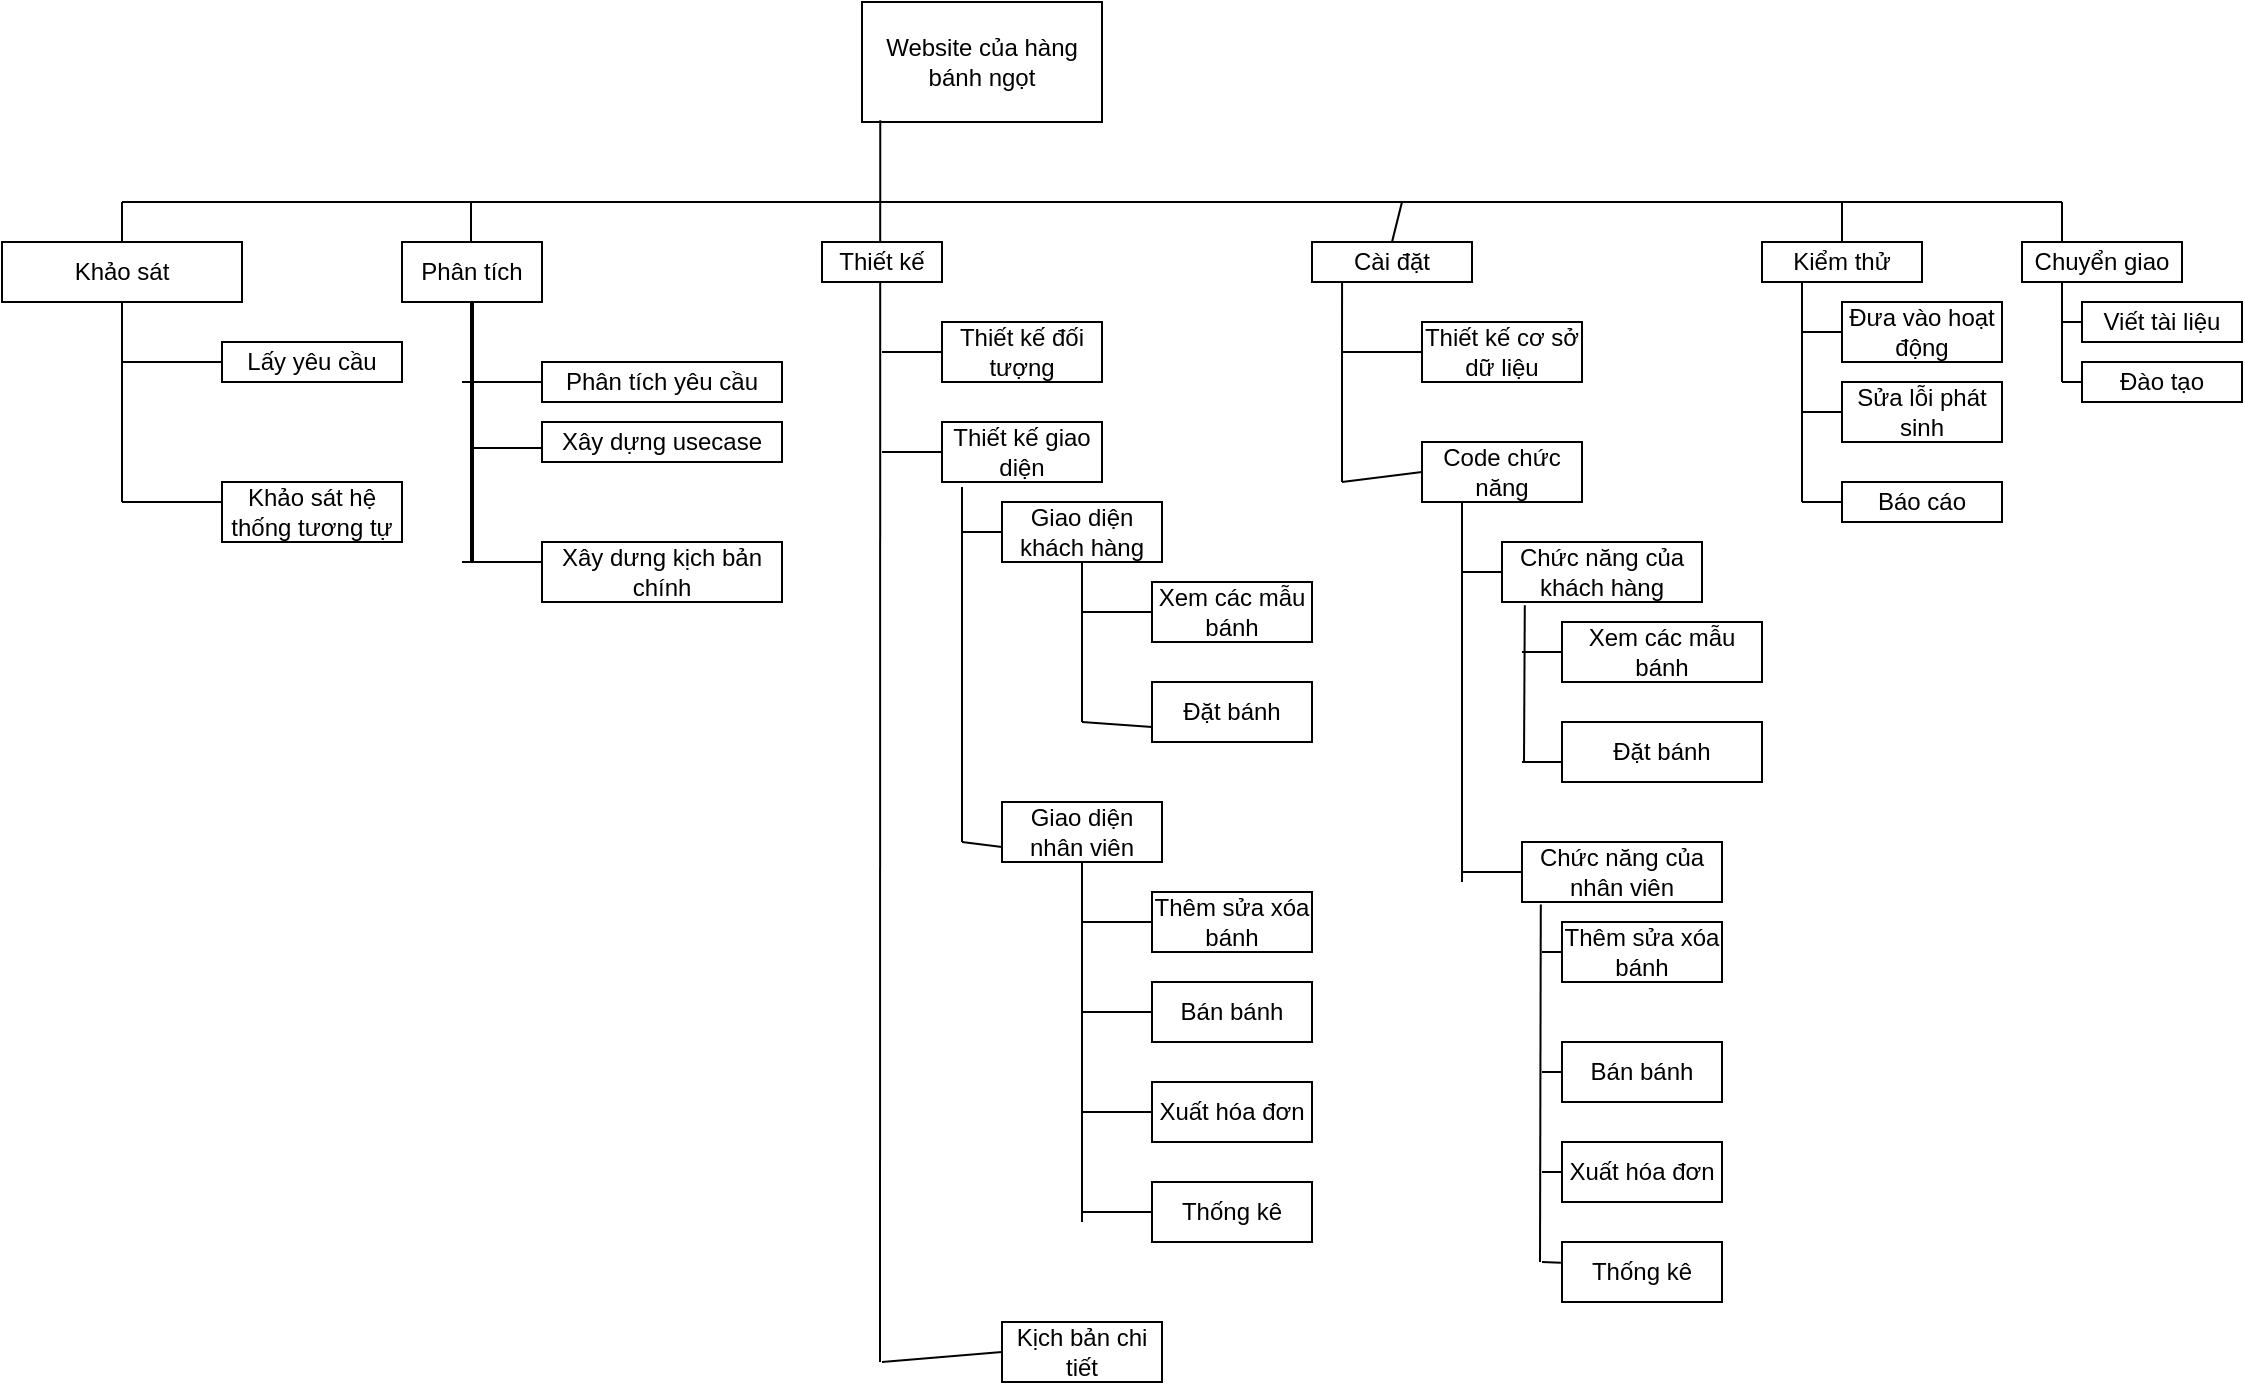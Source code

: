 <mxfile version="15.5.2" type="github">
  <diagram id="GHO5hidwYcpK5avufuQX" name="Page-1">
    <mxGraphModel dx="2881" dy="1123" grid="1" gridSize="10" guides="1" tooltips="1" connect="1" arrows="1" fold="1" page="1" pageScale="1" pageWidth="850" pageHeight="1100" math="0" shadow="0">
      <root>
        <mxCell id="0" />
        <mxCell id="1" parent="0" />
        <UserObject label="Website của hàng bánh ngọt" treeRoot="1" id="bBHXlbinnsft75nnm-fC-1">
          <mxCell style="whiteSpace=wrap;html=1;align=center;treeFolding=1;treeMoving=1;newEdgeStyle={&quot;edgeStyle&quot;:&quot;elbowEdgeStyle&quot;,&quot;startArrow&quot;:&quot;none&quot;,&quot;endArrow&quot;:&quot;none&quot;};" vertex="1" parent="1">
            <mxGeometry x="280" y="90" width="120" height="60" as="geometry" />
          </mxCell>
        </UserObject>
        <mxCell id="bBHXlbinnsft75nnm-fC-5" value="" style="endArrow=none;html=1;rounded=0;" edge="1" parent="1">
          <mxGeometry width="50" height="50" relative="1" as="geometry">
            <mxPoint x="-90" y="190" as="sourcePoint" />
            <mxPoint x="880" y="190" as="targetPoint" />
            <Array as="points">
              <mxPoint x="330" y="190" />
            </Array>
          </mxGeometry>
        </mxCell>
        <mxCell id="bBHXlbinnsft75nnm-fC-6" value="" style="endArrow=none;html=1;rounded=0;" edge="1" parent="1">
          <mxGeometry width="50" height="50" relative="1" as="geometry">
            <mxPoint x="-90" y="210" as="sourcePoint" />
            <mxPoint x="-90" y="190" as="targetPoint" />
          </mxGeometry>
        </mxCell>
        <UserObject label="Khảo sát" treeRoot="1" id="bBHXlbinnsft75nnm-fC-7">
          <mxCell style="whiteSpace=wrap;html=1;align=center;treeFolding=1;treeMoving=1;newEdgeStyle={&quot;edgeStyle&quot;:&quot;elbowEdgeStyle&quot;,&quot;startArrow&quot;:&quot;none&quot;,&quot;endArrow&quot;:&quot;none&quot;};" vertex="1" parent="1">
            <mxGeometry x="-150" y="210" width="120" height="30" as="geometry" />
          </mxCell>
        </UserObject>
        <mxCell id="bBHXlbinnsft75nnm-fC-9" value="" style="endArrow=none;html=1;rounded=0;entryX=0.5;entryY=1;entryDx=0;entryDy=0;" edge="1" parent="1" target="bBHXlbinnsft75nnm-fC-7">
          <mxGeometry width="50" height="50" relative="1" as="geometry">
            <mxPoint x="-90" y="340" as="sourcePoint" />
            <mxPoint x="-50" y="420" as="targetPoint" />
          </mxGeometry>
        </mxCell>
        <mxCell id="bBHXlbinnsft75nnm-fC-10" value="" style="endArrow=none;html=1;rounded=0;" edge="1" parent="1">
          <mxGeometry width="50" height="50" relative="1" as="geometry">
            <mxPoint x="-90" y="270" as="sourcePoint" />
            <mxPoint x="-40" y="270" as="targetPoint" />
            <Array as="points">
              <mxPoint x="-70" y="270" />
            </Array>
          </mxGeometry>
        </mxCell>
        <mxCell id="bBHXlbinnsft75nnm-fC-11" value="" style="endArrow=none;html=1;rounded=0;" edge="1" parent="1">
          <mxGeometry width="50" height="50" relative="1" as="geometry">
            <mxPoint x="-90" y="340" as="sourcePoint" />
            <mxPoint x="-40" y="340" as="targetPoint" />
          </mxGeometry>
        </mxCell>
        <UserObject label="Lấy yêu cầu" treeRoot="1" id="bBHXlbinnsft75nnm-fC-12">
          <mxCell style="whiteSpace=wrap;html=1;align=center;treeFolding=1;treeMoving=1;newEdgeStyle={&quot;edgeStyle&quot;:&quot;elbowEdgeStyle&quot;,&quot;startArrow&quot;:&quot;none&quot;,&quot;endArrow&quot;:&quot;none&quot;};" vertex="1" parent="1">
            <mxGeometry x="-40" y="260" width="90" height="20" as="geometry" />
          </mxCell>
        </UserObject>
        <UserObject label="Khảo sát hệ thống tương tự" treeRoot="1" id="bBHXlbinnsft75nnm-fC-13">
          <mxCell style="whiteSpace=wrap;html=1;align=center;treeFolding=1;treeMoving=1;newEdgeStyle={&quot;edgeStyle&quot;:&quot;elbowEdgeStyle&quot;,&quot;startArrow&quot;:&quot;none&quot;,&quot;endArrow&quot;:&quot;none&quot;};" vertex="1" parent="1">
            <mxGeometry x="-40" y="330" width="90" height="30" as="geometry" />
          </mxCell>
        </UserObject>
        <mxCell id="bBHXlbinnsft75nnm-fC-16" value="" style="endArrow=none;html=1;rounded=0;" edge="1" parent="1">
          <mxGeometry width="50" height="50" relative="1" as="geometry">
            <mxPoint x="84.5" y="210" as="sourcePoint" />
            <mxPoint x="84.5" y="190" as="targetPoint" />
          </mxGeometry>
        </mxCell>
        <UserObject label="Phân tích" treeRoot="1" id="bBHXlbinnsft75nnm-fC-17">
          <mxCell style="whiteSpace=wrap;html=1;align=center;treeFolding=1;treeMoving=1;newEdgeStyle={&quot;edgeStyle&quot;:&quot;elbowEdgeStyle&quot;,&quot;startArrow&quot;:&quot;none&quot;,&quot;endArrow&quot;:&quot;none&quot;};" vertex="1" parent="1">
            <mxGeometry x="50" y="210" width="70" height="30" as="geometry" />
          </mxCell>
        </UserObject>
        <mxCell id="bBHXlbinnsft75nnm-fC-21" value="" style="line;strokeWidth=2;direction=south;html=1;" vertex="1" parent="1">
          <mxGeometry x="80" y="240" width="10" height="130" as="geometry" />
        </mxCell>
        <mxCell id="bBHXlbinnsft75nnm-fC-29" value="" style="endArrow=none;html=1;rounded=0;exitX=0.562;exitY=0.5;exitDx=0;exitDy=0;exitPerimeter=0;" edge="1" parent="1" source="bBHXlbinnsft75nnm-fC-21">
          <mxGeometry width="50" height="50" relative="1" as="geometry">
            <mxPoint x="120" y="350" as="sourcePoint" />
            <mxPoint x="130" y="313" as="targetPoint" />
          </mxGeometry>
        </mxCell>
        <mxCell id="bBHXlbinnsft75nnm-fC-31" value="" style="endArrow=none;html=1;rounded=0;exitX=0.562;exitY=0.5;exitDx=0;exitDy=0;exitPerimeter=0;" edge="1" parent="1">
          <mxGeometry width="50" height="50" relative="1" as="geometry">
            <mxPoint x="80" y="280.06" as="sourcePoint" />
            <mxPoint x="125" y="280" as="targetPoint" />
          </mxGeometry>
        </mxCell>
        <mxCell id="bBHXlbinnsft75nnm-fC-32" value="" style="endArrow=none;html=1;rounded=0;exitX=0.562;exitY=0.5;exitDx=0;exitDy=0;exitPerimeter=0;" edge="1" parent="1">
          <mxGeometry width="50" height="50" relative="1" as="geometry">
            <mxPoint x="80" y="370.06" as="sourcePoint" />
            <mxPoint x="125" y="370" as="targetPoint" />
          </mxGeometry>
        </mxCell>
        <UserObject label="Phân tích yêu cầu" treeRoot="1" id="bBHXlbinnsft75nnm-fC-33">
          <mxCell style="whiteSpace=wrap;html=1;align=center;treeFolding=1;treeMoving=1;newEdgeStyle={&quot;edgeStyle&quot;:&quot;elbowEdgeStyle&quot;,&quot;startArrow&quot;:&quot;none&quot;,&quot;endArrow&quot;:&quot;none&quot;};" vertex="1" parent="1">
            <mxGeometry x="120" y="270" width="120" height="20" as="geometry" />
          </mxCell>
        </UserObject>
        <UserObject label="Xây dựng usecase" treeRoot="1" id="bBHXlbinnsft75nnm-fC-34">
          <mxCell style="whiteSpace=wrap;html=1;align=center;treeFolding=1;treeMoving=1;newEdgeStyle={&quot;edgeStyle&quot;:&quot;elbowEdgeStyle&quot;,&quot;startArrow&quot;:&quot;none&quot;,&quot;endArrow&quot;:&quot;none&quot;};" vertex="1" parent="1">
            <mxGeometry x="120" y="300" width="120" height="20" as="geometry" />
          </mxCell>
        </UserObject>
        <UserObject label="Xây dưng kịch bản chính" treeRoot="1" id="bBHXlbinnsft75nnm-fC-35">
          <mxCell style="whiteSpace=wrap;html=1;align=center;treeFolding=1;treeMoving=1;newEdgeStyle={&quot;edgeStyle&quot;:&quot;elbowEdgeStyle&quot;,&quot;startArrow&quot;:&quot;none&quot;,&quot;endArrow&quot;:&quot;none&quot;};" vertex="1" parent="1">
            <mxGeometry x="120" y="360" width="120" height="30" as="geometry" />
          </mxCell>
        </UserObject>
        <mxCell id="bBHXlbinnsft75nnm-fC-36" value="" style="endArrow=none;html=1;rounded=0;entryX=0.076;entryY=0.986;entryDx=0;entryDy=0;entryPerimeter=0;" edge="1" parent="1" target="bBHXlbinnsft75nnm-fC-1">
          <mxGeometry width="50" height="50" relative="1" as="geometry">
            <mxPoint x="289" y="770" as="sourcePoint" />
            <mxPoint x="330" y="210" as="targetPoint" />
          </mxGeometry>
        </mxCell>
        <UserObject label="Thiết kế" treeRoot="1" id="bBHXlbinnsft75nnm-fC-37">
          <mxCell style="whiteSpace=wrap;html=1;align=center;treeFolding=1;treeMoving=1;newEdgeStyle={&quot;edgeStyle&quot;:&quot;elbowEdgeStyle&quot;,&quot;startArrow&quot;:&quot;none&quot;,&quot;endArrow&quot;:&quot;none&quot;};" vertex="1" collapsed="1" parent="1">
            <mxGeometry x="260" y="210" width="60" height="20" as="geometry" />
          </mxCell>
        </UserObject>
        <UserObject label="Thiết kế đối tượng" treeRoot="1" id="bBHXlbinnsft75nnm-fC-38">
          <mxCell style="whiteSpace=wrap;html=1;align=center;treeFolding=1;treeMoving=1;newEdgeStyle={&quot;edgeStyle&quot;:&quot;elbowEdgeStyle&quot;,&quot;startArrow&quot;:&quot;none&quot;,&quot;endArrow&quot;:&quot;none&quot;};" vertex="1" collapsed="1" parent="1">
            <mxGeometry x="320" y="250" width="80" height="30" as="geometry" />
          </mxCell>
        </UserObject>
        <mxCell id="bBHXlbinnsft75nnm-fC-40" value="" style="endArrow=none;html=1;rounded=0;entryX=0;entryY=0.5;entryDx=0;entryDy=0;" edge="1" parent="1" target="bBHXlbinnsft75nnm-fC-38">
          <mxGeometry width="50" height="50" relative="1" as="geometry">
            <mxPoint x="290" y="265" as="sourcePoint" />
            <mxPoint x="290" y="250" as="targetPoint" />
          </mxGeometry>
        </mxCell>
        <UserObject label="Thiết kế giao diện" treeRoot="1" id="bBHXlbinnsft75nnm-fC-41">
          <mxCell style="whiteSpace=wrap;html=1;align=center;treeFolding=1;treeMoving=1;newEdgeStyle={&quot;edgeStyle&quot;:&quot;elbowEdgeStyle&quot;,&quot;startArrow&quot;:&quot;none&quot;,&quot;endArrow&quot;:&quot;none&quot;};" vertex="1" collapsed="1" parent="1">
            <mxGeometry x="320" y="300" width="80" height="30" as="geometry" />
          </mxCell>
        </UserObject>
        <mxCell id="bBHXlbinnsft75nnm-fC-42" value="" style="endArrow=none;html=1;rounded=0;entryX=0;entryY=0.5;entryDx=0;entryDy=0;" edge="1" parent="1" target="bBHXlbinnsft75nnm-fC-41">
          <mxGeometry width="50" height="50" relative="1" as="geometry">
            <mxPoint x="290" y="315" as="sourcePoint" />
            <mxPoint x="330" y="275" as="targetPoint" />
            <Array as="points" />
          </mxGeometry>
        </mxCell>
        <mxCell id="bBHXlbinnsft75nnm-fC-43" value="" style="endArrow=none;html=1;rounded=0;entryX=0.125;entryY=1.083;entryDx=0;entryDy=0;entryPerimeter=0;" edge="1" parent="1" target="bBHXlbinnsft75nnm-fC-41">
          <mxGeometry width="50" height="50" relative="1" as="geometry">
            <mxPoint x="330" y="510" as="sourcePoint" />
            <mxPoint x="380" y="350" as="targetPoint" />
          </mxGeometry>
        </mxCell>
        <UserObject label="Giao diện khách hàng" treeRoot="1" id="bBHXlbinnsft75nnm-fC-44">
          <mxCell style="whiteSpace=wrap;html=1;align=center;treeFolding=1;treeMoving=1;newEdgeStyle={&quot;edgeStyle&quot;:&quot;elbowEdgeStyle&quot;,&quot;startArrow&quot;:&quot;none&quot;,&quot;endArrow&quot;:&quot;none&quot;};" vertex="1" collapsed="1" parent="1">
            <mxGeometry x="350" y="340" width="80" height="30" as="geometry" />
          </mxCell>
        </UserObject>
        <UserObject label="Giao diện nhân viên" treeRoot="1" id="bBHXlbinnsft75nnm-fC-45">
          <mxCell style="whiteSpace=wrap;html=1;align=center;treeFolding=1;treeMoving=1;newEdgeStyle={&quot;edgeStyle&quot;:&quot;elbowEdgeStyle&quot;,&quot;startArrow&quot;:&quot;none&quot;,&quot;endArrow&quot;:&quot;none&quot;};" vertex="1" collapsed="1" parent="1">
            <mxGeometry x="350" y="490" width="80" height="30" as="geometry" />
          </mxCell>
        </UserObject>
        <mxCell id="bBHXlbinnsft75nnm-fC-46" value="" style="endArrow=none;html=1;rounded=0;entryX=0.5;entryY=1;entryDx=0;entryDy=0;" edge="1" parent="1" target="bBHXlbinnsft75nnm-fC-44">
          <mxGeometry width="50" height="50" relative="1" as="geometry">
            <mxPoint x="390" y="450" as="sourcePoint" />
            <mxPoint x="440" y="410" as="targetPoint" />
          </mxGeometry>
        </mxCell>
        <UserObject label="Đặt bánh" treeRoot="1" id="bBHXlbinnsft75nnm-fC-47">
          <mxCell style="whiteSpace=wrap;html=1;align=center;treeFolding=1;treeMoving=1;newEdgeStyle={&quot;edgeStyle&quot;:&quot;elbowEdgeStyle&quot;,&quot;startArrow&quot;:&quot;none&quot;,&quot;endArrow&quot;:&quot;none&quot;};" vertex="1" collapsed="1" parent="1">
            <mxGeometry x="425" y="430" width="80" height="30" as="geometry" />
          </mxCell>
        </UserObject>
        <UserObject label="Xem các mẫu bánh" treeRoot="1" id="bBHXlbinnsft75nnm-fC-48">
          <mxCell style="whiteSpace=wrap;html=1;align=center;treeFolding=1;treeMoving=1;newEdgeStyle={&quot;edgeStyle&quot;:&quot;elbowEdgeStyle&quot;,&quot;startArrow&quot;:&quot;none&quot;,&quot;endArrow&quot;:&quot;none&quot;};" vertex="1" collapsed="1" parent="1">
            <mxGeometry x="425" y="380" width="80" height="30" as="geometry" />
          </mxCell>
        </UserObject>
        <mxCell id="bBHXlbinnsft75nnm-fC-49" value="" style="endArrow=none;html=1;rounded=0;entryX=0;entryY=0.5;entryDx=0;entryDy=0;" edge="1" parent="1" target="bBHXlbinnsft75nnm-fC-44">
          <mxGeometry width="50" height="50" relative="1" as="geometry">
            <mxPoint x="330" y="355" as="sourcePoint" />
            <mxPoint x="320" y="340" as="targetPoint" />
          </mxGeometry>
        </mxCell>
        <mxCell id="bBHXlbinnsft75nnm-fC-50" value="" style="endArrow=none;html=1;rounded=0;entryX=0;entryY=0.5;entryDx=0;entryDy=0;" edge="1" parent="1" target="bBHXlbinnsft75nnm-fC-48">
          <mxGeometry width="50" height="50" relative="1" as="geometry">
            <mxPoint x="390" y="395" as="sourcePoint" />
            <mxPoint x="340" y="400" as="targetPoint" />
          </mxGeometry>
        </mxCell>
        <mxCell id="bBHXlbinnsft75nnm-fC-51" value="" style="endArrow=none;html=1;rounded=0;entryX=0;entryY=0.75;entryDx=0;entryDy=0;" edge="1" parent="1" target="bBHXlbinnsft75nnm-fC-47">
          <mxGeometry width="50" height="50" relative="1" as="geometry">
            <mxPoint x="390" y="450" as="sourcePoint" />
            <mxPoint x="420" y="450" as="targetPoint" />
          </mxGeometry>
        </mxCell>
        <mxCell id="bBHXlbinnsft75nnm-fC-52" value="" style="endArrow=none;html=1;rounded=0;entryX=0;entryY=0.75;entryDx=0;entryDy=0;" edge="1" parent="1" target="bBHXlbinnsft75nnm-fC-45">
          <mxGeometry width="50" height="50" relative="1" as="geometry">
            <mxPoint x="330" y="510" as="sourcePoint" />
            <mxPoint x="360" y="365" as="targetPoint" />
          </mxGeometry>
        </mxCell>
        <mxCell id="bBHXlbinnsft75nnm-fC-53" value="" style="endArrow=none;html=1;rounded=0;entryX=0.5;entryY=1;entryDx=0;entryDy=0;" edge="1" parent="1" target="bBHXlbinnsft75nnm-fC-45">
          <mxGeometry width="50" height="50" relative="1" as="geometry">
            <mxPoint x="390" y="700" as="sourcePoint" />
            <mxPoint x="440" y="560" as="targetPoint" />
          </mxGeometry>
        </mxCell>
        <UserObject label="Thêm sửa xóa bánh" treeRoot="1" id="bBHXlbinnsft75nnm-fC-54">
          <mxCell style="whiteSpace=wrap;html=1;align=center;treeFolding=1;treeMoving=1;newEdgeStyle={&quot;edgeStyle&quot;:&quot;elbowEdgeStyle&quot;,&quot;startArrow&quot;:&quot;none&quot;,&quot;endArrow&quot;:&quot;none&quot;};" vertex="1" collapsed="1" parent="1">
            <mxGeometry x="425" y="535" width="80" height="30" as="geometry" />
          </mxCell>
        </UserObject>
        <UserObject label="Bán bánh" treeRoot="1" id="bBHXlbinnsft75nnm-fC-55">
          <mxCell style="whiteSpace=wrap;html=1;align=center;treeFolding=1;treeMoving=1;newEdgeStyle={&quot;edgeStyle&quot;:&quot;elbowEdgeStyle&quot;,&quot;startArrow&quot;:&quot;none&quot;,&quot;endArrow&quot;:&quot;none&quot;};" vertex="1" collapsed="1" parent="1">
            <mxGeometry x="425" y="580" width="80" height="30" as="geometry" />
          </mxCell>
        </UserObject>
        <UserObject label="Xuất hóa đơn" treeRoot="1" id="bBHXlbinnsft75nnm-fC-56">
          <mxCell style="whiteSpace=wrap;html=1;align=center;treeFolding=1;treeMoving=1;newEdgeStyle={&quot;edgeStyle&quot;:&quot;elbowEdgeStyle&quot;,&quot;startArrow&quot;:&quot;none&quot;,&quot;endArrow&quot;:&quot;none&quot;};" vertex="1" collapsed="1" parent="1">
            <mxGeometry x="425" y="630" width="80" height="30" as="geometry" />
          </mxCell>
        </UserObject>
        <UserObject label="Thống kê" treeRoot="1" id="bBHXlbinnsft75nnm-fC-57">
          <mxCell style="whiteSpace=wrap;html=1;align=center;treeFolding=1;treeMoving=1;newEdgeStyle={&quot;edgeStyle&quot;:&quot;elbowEdgeStyle&quot;,&quot;startArrow&quot;:&quot;none&quot;,&quot;endArrow&quot;:&quot;none&quot;};" vertex="1" collapsed="1" parent="1">
            <mxGeometry x="425" y="680" width="80" height="30" as="geometry" />
          </mxCell>
        </UserObject>
        <mxCell id="bBHXlbinnsft75nnm-fC-58" value="" style="endArrow=none;html=1;rounded=0;entryX=0;entryY=0.5;entryDx=0;entryDy=0;" edge="1" parent="1" target="bBHXlbinnsft75nnm-fC-54">
          <mxGeometry width="50" height="50" relative="1" as="geometry">
            <mxPoint x="390" y="550" as="sourcePoint" />
            <mxPoint x="330" y="540" as="targetPoint" />
          </mxGeometry>
        </mxCell>
        <mxCell id="bBHXlbinnsft75nnm-fC-59" value="" style="endArrow=none;html=1;rounded=0;entryX=0;entryY=0.5;entryDx=0;entryDy=0;" edge="1" parent="1" target="bBHXlbinnsft75nnm-fC-55">
          <mxGeometry width="50" height="50" relative="1" as="geometry">
            <mxPoint x="390" y="595" as="sourcePoint" />
            <mxPoint x="435" y="560" as="targetPoint" />
          </mxGeometry>
        </mxCell>
        <mxCell id="bBHXlbinnsft75nnm-fC-60" value="" style="endArrow=none;html=1;rounded=0;entryX=0;entryY=0.5;entryDx=0;entryDy=0;" edge="1" parent="1" target="bBHXlbinnsft75nnm-fC-56">
          <mxGeometry width="50" height="50" relative="1" as="geometry">
            <mxPoint x="390" y="645" as="sourcePoint" />
            <mxPoint x="435" y="605" as="targetPoint" />
          </mxGeometry>
        </mxCell>
        <mxCell id="bBHXlbinnsft75nnm-fC-61" value="" style="endArrow=none;html=1;rounded=0;entryX=0;entryY=0.5;entryDx=0;entryDy=0;" edge="1" parent="1" target="bBHXlbinnsft75nnm-fC-57">
          <mxGeometry width="50" height="50" relative="1" as="geometry">
            <mxPoint x="390" y="695" as="sourcePoint" />
            <mxPoint x="435" y="655" as="targetPoint" />
          </mxGeometry>
        </mxCell>
        <UserObject label="Kịch bản chi tiết" treeRoot="1" id="bBHXlbinnsft75nnm-fC-62">
          <mxCell style="whiteSpace=wrap;html=1;align=center;treeFolding=1;treeMoving=1;newEdgeStyle={&quot;edgeStyle&quot;:&quot;elbowEdgeStyle&quot;,&quot;startArrow&quot;:&quot;none&quot;,&quot;endArrow&quot;:&quot;none&quot;};" vertex="1" collapsed="1" parent="1">
            <mxGeometry x="350" y="750" width="80" height="30" as="geometry" />
          </mxCell>
        </UserObject>
        <mxCell id="bBHXlbinnsft75nnm-fC-63" value="" style="endArrow=none;html=1;rounded=0;entryX=0;entryY=0.5;entryDx=0;entryDy=0;" edge="1" parent="1" target="bBHXlbinnsft75nnm-fC-62">
          <mxGeometry width="50" height="50" relative="1" as="geometry">
            <mxPoint x="290" y="770" as="sourcePoint" />
            <mxPoint x="230" y="760" as="targetPoint" />
          </mxGeometry>
        </mxCell>
        <UserObject label="Cài đặt" treeRoot="1" id="bBHXlbinnsft75nnm-fC-64">
          <mxCell style="whiteSpace=wrap;html=1;align=center;treeFolding=1;treeMoving=1;newEdgeStyle={&quot;edgeStyle&quot;:&quot;elbowEdgeStyle&quot;,&quot;startArrow&quot;:&quot;none&quot;,&quot;endArrow&quot;:&quot;none&quot;};" vertex="1" collapsed="1" parent="1">
            <mxGeometry x="505" y="210" width="80" height="20" as="geometry" />
          </mxCell>
        </UserObject>
        <mxCell id="bBHXlbinnsft75nnm-fC-65" value="" style="endArrow=none;html=1;rounded=0;exitX=0.5;exitY=0;exitDx=0;exitDy=0;" edge="1" parent="1" source="bBHXlbinnsft75nnm-fC-64">
          <mxGeometry width="50" height="50" relative="1" as="geometry">
            <mxPoint x="490" y="350" as="sourcePoint" />
            <mxPoint x="550" y="190" as="targetPoint" />
          </mxGeometry>
        </mxCell>
        <UserObject label="Thiết kế cơ sở dữ liệu" treeRoot="1" id="bBHXlbinnsft75nnm-fC-66">
          <mxCell style="whiteSpace=wrap;html=1;align=center;treeFolding=1;treeMoving=1;newEdgeStyle={&quot;edgeStyle&quot;:&quot;elbowEdgeStyle&quot;,&quot;startArrow&quot;:&quot;none&quot;,&quot;endArrow&quot;:&quot;none&quot;};" vertex="1" collapsed="1" parent="1">
            <mxGeometry x="560" y="250" width="80" height="30" as="geometry" />
          </mxCell>
        </UserObject>
        <UserObject label="Code chức năng" treeRoot="1" id="bBHXlbinnsft75nnm-fC-67">
          <mxCell style="whiteSpace=wrap;html=1;align=center;treeFolding=1;treeMoving=1;newEdgeStyle={&quot;edgeStyle&quot;:&quot;elbowEdgeStyle&quot;,&quot;startArrow&quot;:&quot;none&quot;,&quot;endArrow&quot;:&quot;none&quot;};" vertex="1" collapsed="1" parent="1">
            <mxGeometry x="560" y="310" width="80" height="30" as="geometry" />
          </mxCell>
        </UserObject>
        <mxCell id="bBHXlbinnsft75nnm-fC-68" value="" style="endArrow=none;html=1;rounded=0;entryX=0.188;entryY=1;entryDx=0;entryDy=0;entryPerimeter=0;" edge="1" parent="1" target="bBHXlbinnsft75nnm-fC-64">
          <mxGeometry width="50" height="50" relative="1" as="geometry">
            <mxPoint x="520" y="330" as="sourcePoint" />
            <mxPoint x="540" y="280" as="targetPoint" />
            <Array as="points">
              <mxPoint x="520" y="260" />
            </Array>
          </mxGeometry>
        </mxCell>
        <mxCell id="bBHXlbinnsft75nnm-fC-69" value="" style="endArrow=none;html=1;rounded=0;entryX=0;entryY=0.5;entryDx=0;entryDy=0;" edge="1" parent="1" target="bBHXlbinnsft75nnm-fC-66">
          <mxGeometry width="50" height="50" relative="1" as="geometry">
            <mxPoint x="520" y="265" as="sourcePoint" />
            <mxPoint x="530" y="250" as="targetPoint" />
          </mxGeometry>
        </mxCell>
        <mxCell id="bBHXlbinnsft75nnm-fC-70" value="" style="endArrow=none;html=1;rounded=0;entryX=0;entryY=0.5;entryDx=0;entryDy=0;" edge="1" parent="1" target="bBHXlbinnsft75nnm-fC-67">
          <mxGeometry width="50" height="50" relative="1" as="geometry">
            <mxPoint x="520" y="330" as="sourcePoint" />
            <mxPoint x="530" y="310" as="targetPoint" />
          </mxGeometry>
        </mxCell>
        <UserObject label="Chức năng của khách hàng" treeRoot="1" id="bBHXlbinnsft75nnm-fC-71">
          <mxCell style="whiteSpace=wrap;html=1;align=center;treeFolding=1;treeMoving=1;newEdgeStyle={&quot;edgeStyle&quot;:&quot;elbowEdgeStyle&quot;,&quot;startArrow&quot;:&quot;none&quot;,&quot;endArrow&quot;:&quot;none&quot;};" vertex="1" collapsed="1" parent="1">
            <mxGeometry x="600" y="360" width="100" height="30" as="geometry" />
          </mxCell>
        </UserObject>
        <UserObject label="Xem các mẫu bánh" treeRoot="1" id="bBHXlbinnsft75nnm-fC-72">
          <mxCell style="whiteSpace=wrap;html=1;align=center;treeFolding=1;treeMoving=1;newEdgeStyle={&quot;edgeStyle&quot;:&quot;elbowEdgeStyle&quot;,&quot;startArrow&quot;:&quot;none&quot;,&quot;endArrow&quot;:&quot;none&quot;};" vertex="1" collapsed="1" parent="1">
            <mxGeometry x="630" y="400" width="100" height="30" as="geometry" />
          </mxCell>
        </UserObject>
        <UserObject label="Đặt bánh" treeRoot="1" id="bBHXlbinnsft75nnm-fC-73">
          <mxCell style="whiteSpace=wrap;html=1;align=center;treeFolding=1;treeMoving=1;newEdgeStyle={&quot;edgeStyle&quot;:&quot;elbowEdgeStyle&quot;,&quot;startArrow&quot;:&quot;none&quot;,&quot;endArrow&quot;:&quot;none&quot;};" vertex="1" collapsed="1" parent="1">
            <mxGeometry x="630" y="450" width="100" height="30" as="geometry" />
          </mxCell>
        </UserObject>
        <UserObject label="Chức năng của nhân viên" treeRoot="1" id="bBHXlbinnsft75nnm-fC-74">
          <mxCell style="whiteSpace=wrap;html=1;align=center;treeFolding=1;treeMoving=1;newEdgeStyle={&quot;edgeStyle&quot;:&quot;elbowEdgeStyle&quot;,&quot;startArrow&quot;:&quot;none&quot;,&quot;endArrow&quot;:&quot;none&quot;};" vertex="1" collapsed="1" parent="1">
            <mxGeometry x="610" y="510" width="100" height="30" as="geometry" />
          </mxCell>
        </UserObject>
        <UserObject label="Thêm sửa xóa bánh" treeRoot="1" id="bBHXlbinnsft75nnm-fC-75">
          <mxCell style="whiteSpace=wrap;html=1;align=center;treeFolding=1;treeMoving=1;newEdgeStyle={&quot;edgeStyle&quot;:&quot;elbowEdgeStyle&quot;,&quot;startArrow&quot;:&quot;none&quot;,&quot;endArrow&quot;:&quot;none&quot;};" vertex="1" collapsed="1" parent="1">
            <mxGeometry x="630" y="550" width="80" height="30" as="geometry" />
          </mxCell>
        </UserObject>
        <UserObject label="Bán bánh" treeRoot="1" id="bBHXlbinnsft75nnm-fC-76">
          <mxCell style="whiteSpace=wrap;html=1;align=center;treeFolding=1;treeMoving=1;newEdgeStyle={&quot;edgeStyle&quot;:&quot;elbowEdgeStyle&quot;,&quot;startArrow&quot;:&quot;none&quot;,&quot;endArrow&quot;:&quot;none&quot;};" vertex="1" collapsed="1" parent="1">
            <mxGeometry x="630" y="610" width="80" height="30" as="geometry" />
          </mxCell>
        </UserObject>
        <UserObject label="Xuất hóa đơn" treeRoot="1" id="bBHXlbinnsft75nnm-fC-77">
          <mxCell style="whiteSpace=wrap;html=1;align=center;treeFolding=1;treeMoving=1;newEdgeStyle={&quot;edgeStyle&quot;:&quot;elbowEdgeStyle&quot;,&quot;startArrow&quot;:&quot;none&quot;,&quot;endArrow&quot;:&quot;none&quot;};" vertex="1" collapsed="1" parent="1">
            <mxGeometry x="630" y="660" width="80" height="30" as="geometry" />
          </mxCell>
        </UserObject>
        <UserObject label="Thống kê" treeRoot="1" id="bBHXlbinnsft75nnm-fC-78">
          <mxCell style="whiteSpace=wrap;html=1;align=center;treeFolding=1;treeMoving=1;newEdgeStyle={&quot;edgeStyle&quot;:&quot;elbowEdgeStyle&quot;,&quot;startArrow&quot;:&quot;none&quot;,&quot;endArrow&quot;:&quot;none&quot;};" vertex="1" collapsed="1" parent="1">
            <mxGeometry x="630" y="710" width="80" height="30" as="geometry" />
          </mxCell>
        </UserObject>
        <mxCell id="bBHXlbinnsft75nnm-fC-79" value="" style="endArrow=none;html=1;rounded=0;entryX=0.25;entryY=1;entryDx=0;entryDy=0;" edge="1" parent="1" target="bBHXlbinnsft75nnm-fC-67">
          <mxGeometry width="50" height="50" relative="1" as="geometry">
            <mxPoint x="580" y="530" as="sourcePoint" />
            <mxPoint x="610" y="400" as="targetPoint" />
          </mxGeometry>
        </mxCell>
        <mxCell id="bBHXlbinnsft75nnm-fC-80" value="" style="endArrow=none;html=1;rounded=0;entryX=0;entryY=0.5;entryDx=0;entryDy=0;" edge="1" parent="1" target="bBHXlbinnsft75nnm-fC-71">
          <mxGeometry width="50" height="50" relative="1" as="geometry">
            <mxPoint x="580" y="375" as="sourcePoint" />
            <mxPoint x="590" y="360" as="targetPoint" />
          </mxGeometry>
        </mxCell>
        <mxCell id="bBHXlbinnsft75nnm-fC-81" value="" style="endArrow=none;html=1;rounded=0;entryX=0.114;entryY=1.053;entryDx=0;entryDy=0;entryPerimeter=0;" edge="1" parent="1" target="bBHXlbinnsft75nnm-fC-71">
          <mxGeometry width="50" height="50" relative="1" as="geometry">
            <mxPoint x="611" y="470" as="sourcePoint" />
            <mxPoint x="640" y="410" as="targetPoint" />
          </mxGeometry>
        </mxCell>
        <mxCell id="bBHXlbinnsft75nnm-fC-82" value="" style="endArrow=none;html=1;rounded=0;entryX=0;entryY=0.5;entryDx=0;entryDy=0;" edge="1" parent="1" target="bBHXlbinnsft75nnm-fC-72">
          <mxGeometry width="50" height="50" relative="1" as="geometry">
            <mxPoint x="610" y="415" as="sourcePoint" />
            <mxPoint x="610" y="420" as="targetPoint" />
          </mxGeometry>
        </mxCell>
        <mxCell id="bBHXlbinnsft75nnm-fC-83" value="" style="endArrow=none;html=1;rounded=0;entryX=0;entryY=0.667;entryDx=0;entryDy=0;entryPerimeter=0;" edge="1" parent="1" target="bBHXlbinnsft75nnm-fC-73">
          <mxGeometry width="50" height="50" relative="1" as="geometry">
            <mxPoint x="610" y="470" as="sourcePoint" />
            <mxPoint x="610" y="460" as="targetPoint" />
          </mxGeometry>
        </mxCell>
        <mxCell id="bBHXlbinnsft75nnm-fC-84" value="" style="endArrow=none;html=1;rounded=0;entryX=0;entryY=0.5;entryDx=0;entryDy=0;" edge="1" parent="1" target="bBHXlbinnsft75nnm-fC-74">
          <mxGeometry width="50" height="50" relative="1" as="geometry">
            <mxPoint x="580" y="525" as="sourcePoint" />
            <mxPoint x="580" y="500" as="targetPoint" />
          </mxGeometry>
        </mxCell>
        <mxCell id="bBHXlbinnsft75nnm-fC-85" value="" style="endArrow=none;html=1;rounded=0;entryX=0.094;entryY=1.04;entryDx=0;entryDy=0;entryPerimeter=0;" edge="1" parent="1" target="bBHXlbinnsft75nnm-fC-74">
          <mxGeometry width="50" height="50" relative="1" as="geometry">
            <mxPoint x="619" y="720" as="sourcePoint" />
            <mxPoint x="640" y="580" as="targetPoint" />
          </mxGeometry>
        </mxCell>
        <mxCell id="bBHXlbinnsft75nnm-fC-86" value="" style="endArrow=none;html=1;rounded=0;entryX=0;entryY=0.5;entryDx=0;entryDy=0;" edge="1" parent="1" target="bBHXlbinnsft75nnm-fC-75">
          <mxGeometry width="50" height="50" relative="1" as="geometry">
            <mxPoint x="620" y="565" as="sourcePoint" />
            <mxPoint x="590" y="550" as="targetPoint" />
          </mxGeometry>
        </mxCell>
        <mxCell id="bBHXlbinnsft75nnm-fC-87" value="" style="endArrow=none;html=1;rounded=0;entryX=0;entryY=0.5;entryDx=0;entryDy=0;" edge="1" parent="1" target="bBHXlbinnsft75nnm-fC-76">
          <mxGeometry width="50" height="50" relative="1" as="geometry">
            <mxPoint x="620" y="625" as="sourcePoint" />
            <mxPoint x="610" y="620" as="targetPoint" />
          </mxGeometry>
        </mxCell>
        <mxCell id="bBHXlbinnsft75nnm-fC-88" value="" style="endArrow=none;html=1;rounded=0;entryX=0;entryY=0.5;entryDx=0;entryDy=0;" edge="1" parent="1" target="bBHXlbinnsft75nnm-fC-77">
          <mxGeometry width="50" height="50" relative="1" as="geometry">
            <mxPoint x="620" y="675" as="sourcePoint" />
            <mxPoint x="600" y="660" as="targetPoint" />
          </mxGeometry>
        </mxCell>
        <mxCell id="bBHXlbinnsft75nnm-fC-89" value="" style="endArrow=none;html=1;rounded=0;entryX=-0.007;entryY=0.347;entryDx=0;entryDy=0;entryPerimeter=0;" edge="1" parent="1" target="bBHXlbinnsft75nnm-fC-78">
          <mxGeometry width="50" height="50" relative="1" as="geometry">
            <mxPoint x="620" y="720" as="sourcePoint" />
            <mxPoint x="620" y="720" as="targetPoint" />
          </mxGeometry>
        </mxCell>
        <UserObject label="Kiểm thử" treeRoot="1" id="bBHXlbinnsft75nnm-fC-90">
          <mxCell style="whiteSpace=wrap;html=1;align=center;treeFolding=1;treeMoving=1;newEdgeStyle={&quot;edgeStyle&quot;:&quot;elbowEdgeStyle&quot;,&quot;startArrow&quot;:&quot;none&quot;,&quot;endArrow&quot;:&quot;none&quot;};" vertex="1" collapsed="1" parent="1">
            <mxGeometry x="730" y="210" width="80" height="20" as="geometry" />
          </mxCell>
        </UserObject>
        <UserObject label="Đưa vào hoạt động" treeRoot="1" id="bBHXlbinnsft75nnm-fC-91">
          <mxCell style="whiteSpace=wrap;html=1;align=center;treeFolding=1;treeMoving=1;newEdgeStyle={&quot;edgeStyle&quot;:&quot;elbowEdgeStyle&quot;,&quot;startArrow&quot;:&quot;none&quot;,&quot;endArrow&quot;:&quot;none&quot;};" vertex="1" collapsed="1" parent="1">
            <mxGeometry x="770" y="240" width="80" height="30" as="geometry" />
          </mxCell>
        </UserObject>
        <UserObject label="Sửa lỗi phát sinh" treeRoot="1" id="bBHXlbinnsft75nnm-fC-92">
          <mxCell style="whiteSpace=wrap;html=1;align=center;treeFolding=1;treeMoving=1;newEdgeStyle={&quot;edgeStyle&quot;:&quot;elbowEdgeStyle&quot;,&quot;startArrow&quot;:&quot;none&quot;,&quot;endArrow&quot;:&quot;none&quot;};" vertex="1" collapsed="1" parent="1">
            <mxGeometry x="770" y="280" width="80" height="30" as="geometry" />
          </mxCell>
        </UserObject>
        <UserObject label="Báo cáo" treeRoot="1" id="bBHXlbinnsft75nnm-fC-93">
          <mxCell style="whiteSpace=wrap;html=1;align=center;treeFolding=1;treeMoving=1;newEdgeStyle={&quot;edgeStyle&quot;:&quot;elbowEdgeStyle&quot;,&quot;startArrow&quot;:&quot;none&quot;,&quot;endArrow&quot;:&quot;none&quot;};" vertex="1" collapsed="1" parent="1">
            <mxGeometry x="770" y="330" width="80" height="20" as="geometry" />
          </mxCell>
        </UserObject>
        <mxCell id="bBHXlbinnsft75nnm-fC-95" value="" style="endArrow=none;html=1;rounded=0;exitX=0.5;exitY=0;exitDx=0;exitDy=0;" edge="1" parent="1" source="bBHXlbinnsft75nnm-fC-90">
          <mxGeometry width="50" height="50" relative="1" as="geometry">
            <mxPoint x="710" y="260" as="sourcePoint" />
            <mxPoint x="770" y="190" as="targetPoint" />
          </mxGeometry>
        </mxCell>
        <mxCell id="bBHXlbinnsft75nnm-fC-96" value="" style="endArrow=none;html=1;rounded=0;entryX=0.25;entryY=1;entryDx=0;entryDy=0;" edge="1" parent="1" target="bBHXlbinnsft75nnm-fC-90">
          <mxGeometry width="50" height="50" relative="1" as="geometry">
            <mxPoint x="750" y="340" as="sourcePoint" />
            <mxPoint x="780" y="260" as="targetPoint" />
          </mxGeometry>
        </mxCell>
        <mxCell id="bBHXlbinnsft75nnm-fC-97" value="" style="endArrow=none;html=1;rounded=0;entryX=0;entryY=0.5;entryDx=0;entryDy=0;" edge="1" parent="1" target="bBHXlbinnsft75nnm-fC-91">
          <mxGeometry width="50" height="50" relative="1" as="geometry">
            <mxPoint x="750" y="255" as="sourcePoint" />
            <mxPoint x="760" y="250" as="targetPoint" />
          </mxGeometry>
        </mxCell>
        <mxCell id="bBHXlbinnsft75nnm-fC-98" value="" style="endArrow=none;html=1;rounded=0;entryX=0;entryY=0.5;entryDx=0;entryDy=0;" edge="1" parent="1" target="bBHXlbinnsft75nnm-fC-92">
          <mxGeometry width="50" height="50" relative="1" as="geometry">
            <mxPoint x="750" y="295" as="sourcePoint" />
            <mxPoint x="750" y="280" as="targetPoint" />
          </mxGeometry>
        </mxCell>
        <mxCell id="bBHXlbinnsft75nnm-fC-100" value="" style="endArrow=none;html=1;rounded=0;entryX=0;entryY=0.5;entryDx=0;entryDy=0;" edge="1" parent="1" target="bBHXlbinnsft75nnm-fC-93">
          <mxGeometry width="50" height="50" relative="1" as="geometry">
            <mxPoint x="750" y="340" as="sourcePoint" />
            <mxPoint x="750" y="320" as="targetPoint" />
          </mxGeometry>
        </mxCell>
        <UserObject label="Chuyển giao" treeRoot="1" id="bBHXlbinnsft75nnm-fC-101">
          <mxCell style="whiteSpace=wrap;html=1;align=center;treeFolding=1;treeMoving=1;newEdgeStyle={&quot;edgeStyle&quot;:&quot;elbowEdgeStyle&quot;,&quot;startArrow&quot;:&quot;none&quot;,&quot;endArrow&quot;:&quot;none&quot;};" vertex="1" collapsed="1" parent="1">
            <mxGeometry x="860" y="210" width="80" height="20" as="geometry" />
          </mxCell>
        </UserObject>
        <mxCell id="bBHXlbinnsft75nnm-fC-102" value="" style="endArrow=none;html=1;rounded=0;exitX=0.25;exitY=0;exitDx=0;exitDy=0;" edge="1" parent="1" source="bBHXlbinnsft75nnm-fC-101">
          <mxGeometry width="50" height="50" relative="1" as="geometry">
            <mxPoint x="820" y="260" as="sourcePoint" />
            <mxPoint x="880" y="190" as="targetPoint" />
          </mxGeometry>
        </mxCell>
        <UserObject label="Viết tài liệu" treeRoot="1" id="bBHXlbinnsft75nnm-fC-103">
          <mxCell style="whiteSpace=wrap;html=1;align=center;treeFolding=1;treeMoving=1;newEdgeStyle={&quot;edgeStyle&quot;:&quot;elbowEdgeStyle&quot;,&quot;startArrow&quot;:&quot;none&quot;,&quot;endArrow&quot;:&quot;none&quot;};" vertex="1" collapsed="1" parent="1">
            <mxGeometry x="890" y="240" width="80" height="20" as="geometry" />
          </mxCell>
        </UserObject>
        <UserObject label="Đào tạo" treeRoot="1" id="bBHXlbinnsft75nnm-fC-104">
          <mxCell style="whiteSpace=wrap;html=1;align=center;treeFolding=1;treeMoving=1;newEdgeStyle={&quot;edgeStyle&quot;:&quot;elbowEdgeStyle&quot;,&quot;startArrow&quot;:&quot;none&quot;,&quot;endArrow&quot;:&quot;none&quot;};" vertex="1" collapsed="1" parent="1">
            <mxGeometry x="890" y="270" width="80" height="20" as="geometry" />
          </mxCell>
        </UserObject>
        <mxCell id="bBHXlbinnsft75nnm-fC-105" value="" style="endArrow=none;html=1;rounded=0;entryX=0.25;entryY=1;entryDx=0;entryDy=0;" edge="1" parent="1" target="bBHXlbinnsft75nnm-fC-101">
          <mxGeometry width="50" height="50" relative="1" as="geometry">
            <mxPoint x="880" y="280" as="sourcePoint" />
            <mxPoint x="890" y="260" as="targetPoint" />
          </mxGeometry>
        </mxCell>
        <mxCell id="bBHXlbinnsft75nnm-fC-106" value="" style="endArrow=none;html=1;rounded=0;entryX=0;entryY=0.5;entryDx=0;entryDy=0;" edge="1" parent="1" target="bBHXlbinnsft75nnm-fC-103">
          <mxGeometry width="50" height="50" relative="1" as="geometry">
            <mxPoint x="880" y="250" as="sourcePoint" />
            <mxPoint x="880" y="250" as="targetPoint" />
          </mxGeometry>
        </mxCell>
        <mxCell id="bBHXlbinnsft75nnm-fC-107" value="" style="endArrow=none;html=1;rounded=0;entryX=0;entryY=0.5;entryDx=0;entryDy=0;" edge="1" parent="1" target="bBHXlbinnsft75nnm-fC-104">
          <mxGeometry width="50" height="50" relative="1" as="geometry">
            <mxPoint x="880" y="280" as="sourcePoint" />
            <mxPoint x="880" y="290" as="targetPoint" />
          </mxGeometry>
        </mxCell>
      </root>
    </mxGraphModel>
  </diagram>
</mxfile>
